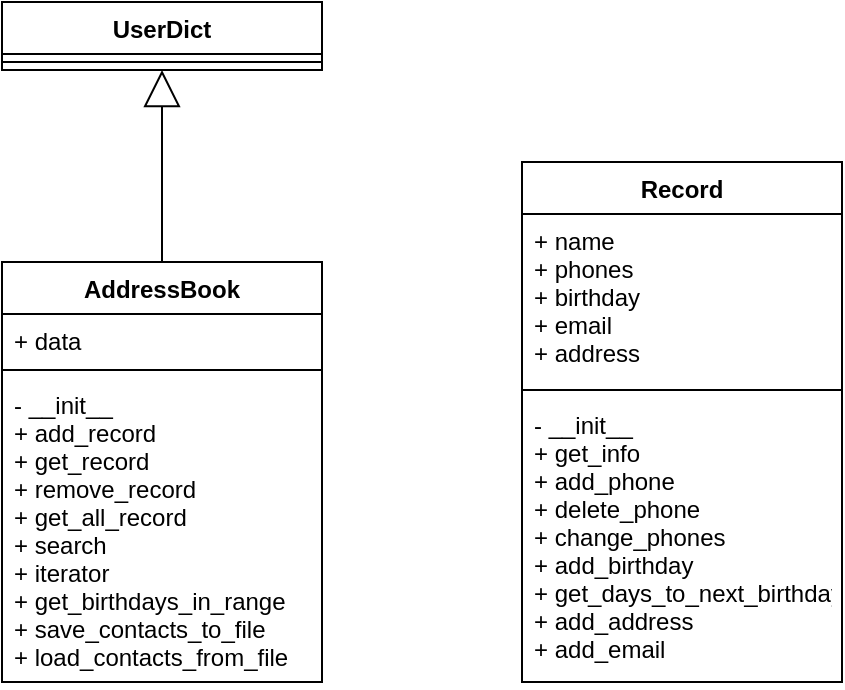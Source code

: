 <mxfile version="20.6.0" type="github">
  <diagram name="Page-1" id="c4acf3e9-155e-7222-9cf6-157b1a14988f">
    <mxGraphModel dx="1422" dy="754" grid="1" gridSize="10" guides="1" tooltips="1" connect="1" arrows="1" fold="1" page="1" pageScale="1" pageWidth="850" pageHeight="1100" background="none" math="0" shadow="0">
      <root>
        <mxCell id="0" />
        <mxCell id="1" parent="0" />
        <mxCell id="2l-dpUpol_1fAEb8tBQ4-2" value="AddressBook" style="swimlane;fontStyle=1;align=center;verticalAlign=top;childLayout=stackLayout;horizontal=1;startSize=26;horizontalStack=0;resizeParent=1;resizeParentMax=0;resizeLast=0;collapsible=1;marginBottom=0;" vertex="1" parent="1">
          <mxGeometry x="80" y="150" width="160" height="210" as="geometry" />
        </mxCell>
        <mxCell id="2l-dpUpol_1fAEb8tBQ4-3" value="+ data" style="text;strokeColor=none;fillColor=none;align=left;verticalAlign=top;spacingLeft=4;spacingRight=4;overflow=hidden;rotatable=0;points=[[0,0.5],[1,0.5]];portConstraint=eastwest;" vertex="1" parent="2l-dpUpol_1fAEb8tBQ4-2">
          <mxGeometry y="26" width="160" height="24" as="geometry" />
        </mxCell>
        <mxCell id="2l-dpUpol_1fAEb8tBQ4-4" value="" style="line;strokeWidth=1;fillColor=none;align=left;verticalAlign=middle;spacingTop=-1;spacingLeft=3;spacingRight=3;rotatable=0;labelPosition=right;points=[];portConstraint=eastwest;strokeColor=inherit;" vertex="1" parent="2l-dpUpol_1fAEb8tBQ4-2">
          <mxGeometry y="50" width="160" height="8" as="geometry" />
        </mxCell>
        <mxCell id="2l-dpUpol_1fAEb8tBQ4-5" value="- __init__&#xa;+ add_record&#xa;+ get_record&#xa;+ remove_record&#xa;+ get_all_record&#xa;+ search &#xa;+ iterator&#xa;+ get_birthdays_in_range&#xa;+ save_contacts_to_file   &#xa;+ load_contacts_from_file" style="text;strokeColor=none;fillColor=none;align=left;verticalAlign=top;spacingLeft=4;spacingRight=4;overflow=hidden;rotatable=0;points=[[0,0.5],[1,0.5]];portConstraint=eastwest;" vertex="1" parent="2l-dpUpol_1fAEb8tBQ4-2">
          <mxGeometry y="58" width="160" height="152" as="geometry" />
        </mxCell>
        <mxCell id="2l-dpUpol_1fAEb8tBQ4-6" value="UserDict" style="swimlane;fontStyle=1;align=center;verticalAlign=top;childLayout=stackLayout;horizontal=1;startSize=26;horizontalStack=0;resizeParent=1;resizeParentMax=0;resizeLast=0;collapsible=1;marginBottom=0;" vertex="1" parent="1">
          <mxGeometry x="80" y="20" width="160" height="34" as="geometry" />
        </mxCell>
        <mxCell id="2l-dpUpol_1fAEb8tBQ4-8" value="" style="line;strokeWidth=1;fillColor=none;align=left;verticalAlign=middle;spacingTop=-1;spacingLeft=3;spacingRight=3;rotatable=0;labelPosition=right;points=[];portConstraint=eastwest;strokeColor=inherit;" vertex="1" parent="2l-dpUpol_1fAEb8tBQ4-6">
          <mxGeometry y="26" width="160" height="8" as="geometry" />
        </mxCell>
        <mxCell id="2l-dpUpol_1fAEb8tBQ4-13" value="" style="endArrow=block;endSize=16;endFill=0;html=1;rounded=0;exitX=0.5;exitY=0;exitDx=0;exitDy=0;entryX=0.5;entryY=1;entryDx=0;entryDy=0;" edge="1" parent="1" source="2l-dpUpol_1fAEb8tBQ4-2" target="2l-dpUpol_1fAEb8tBQ4-6">
          <mxGeometry width="160" relative="1" as="geometry">
            <mxPoint x="340" y="140" as="sourcePoint" />
            <mxPoint x="500" y="140" as="targetPoint" />
          </mxGeometry>
        </mxCell>
        <mxCell id="2l-dpUpol_1fAEb8tBQ4-14" value="Record" style="swimlane;fontStyle=1;align=center;verticalAlign=top;childLayout=stackLayout;horizontal=1;startSize=26;horizontalStack=0;resizeParent=1;resizeParentMax=0;resizeLast=0;collapsible=1;marginBottom=0;" vertex="1" parent="1">
          <mxGeometry x="340" y="100" width="160" height="260" as="geometry" />
        </mxCell>
        <mxCell id="2l-dpUpol_1fAEb8tBQ4-15" value="+ name&#xa;+ phones&#xa;+ birthday&#xa;+ email&#xa;+ address" style="text;strokeColor=none;fillColor=none;align=left;verticalAlign=top;spacingLeft=4;spacingRight=4;overflow=hidden;rotatable=0;points=[[0,0.5],[1,0.5]];portConstraint=eastwest;" vertex="1" parent="2l-dpUpol_1fAEb8tBQ4-14">
          <mxGeometry y="26" width="160" height="84" as="geometry" />
        </mxCell>
        <mxCell id="2l-dpUpol_1fAEb8tBQ4-16" value="" style="line;strokeWidth=1;fillColor=none;align=left;verticalAlign=middle;spacingTop=-1;spacingLeft=3;spacingRight=3;rotatable=0;labelPosition=right;points=[];portConstraint=eastwest;strokeColor=inherit;" vertex="1" parent="2l-dpUpol_1fAEb8tBQ4-14">
          <mxGeometry y="110" width="160" height="8" as="geometry" />
        </mxCell>
        <mxCell id="2l-dpUpol_1fAEb8tBQ4-17" value="- __init__&#xa;+ get_info&#xa;+ add_phone&#xa;+ delete_phone&#xa;+ change_phones&#xa;+ add_birthday&#xa;+ get_days_to_next_birthday&#xa;+ add_address&#xa;+ add_email&#xa;" style="text;strokeColor=none;fillColor=none;align=left;verticalAlign=top;spacingLeft=4;spacingRight=4;overflow=hidden;rotatable=0;points=[[0,0.5],[1,0.5]];portConstraint=eastwest;" vertex="1" parent="2l-dpUpol_1fAEb8tBQ4-14">
          <mxGeometry y="118" width="160" height="142" as="geometry" />
        </mxCell>
      </root>
    </mxGraphModel>
  </diagram>
</mxfile>

